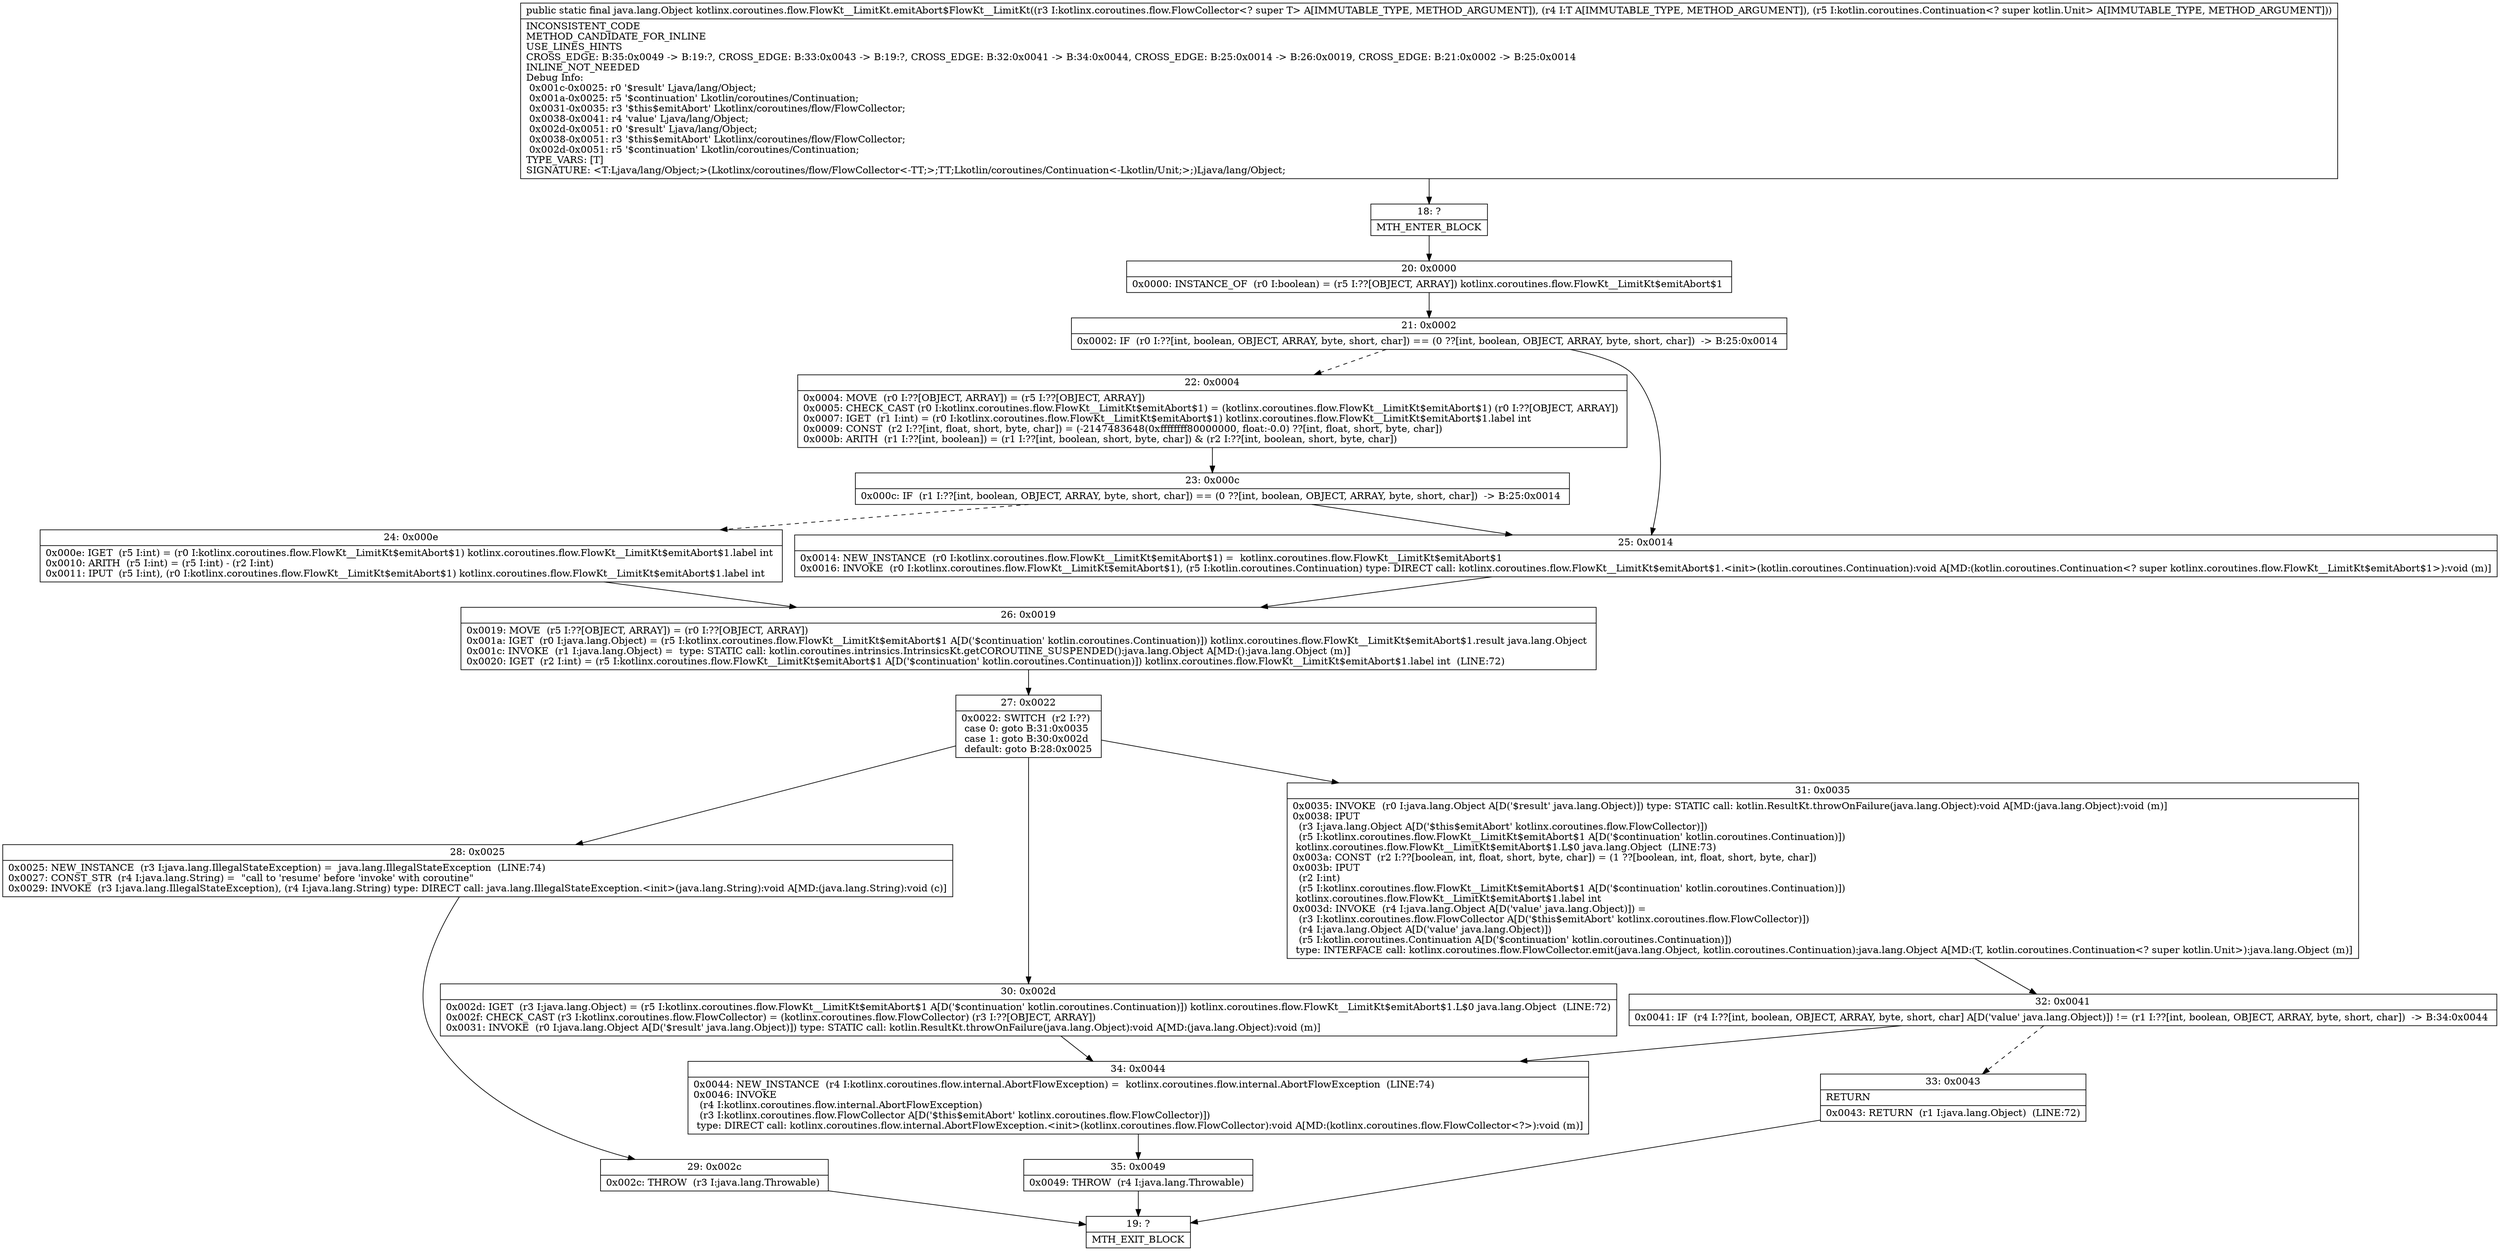 digraph "CFG forkotlinx.coroutines.flow.FlowKt__LimitKt.emitAbort$FlowKt__LimitKt(Lkotlinx\/coroutines\/flow\/FlowCollector;Ljava\/lang\/Object;Lkotlin\/coroutines\/Continuation;)Ljava\/lang\/Object;" {
Node_18 [shape=record,label="{18\:\ ?|MTH_ENTER_BLOCK\l}"];
Node_20 [shape=record,label="{20\:\ 0x0000|0x0000: INSTANCE_OF  (r0 I:boolean) = (r5 I:??[OBJECT, ARRAY]) kotlinx.coroutines.flow.FlowKt__LimitKt$emitAbort$1 \l}"];
Node_21 [shape=record,label="{21\:\ 0x0002|0x0002: IF  (r0 I:??[int, boolean, OBJECT, ARRAY, byte, short, char]) == (0 ??[int, boolean, OBJECT, ARRAY, byte, short, char])  \-\> B:25:0x0014 \l}"];
Node_22 [shape=record,label="{22\:\ 0x0004|0x0004: MOVE  (r0 I:??[OBJECT, ARRAY]) = (r5 I:??[OBJECT, ARRAY]) \l0x0005: CHECK_CAST (r0 I:kotlinx.coroutines.flow.FlowKt__LimitKt$emitAbort$1) = (kotlinx.coroutines.flow.FlowKt__LimitKt$emitAbort$1) (r0 I:??[OBJECT, ARRAY]) \l0x0007: IGET  (r1 I:int) = (r0 I:kotlinx.coroutines.flow.FlowKt__LimitKt$emitAbort$1) kotlinx.coroutines.flow.FlowKt__LimitKt$emitAbort$1.label int \l0x0009: CONST  (r2 I:??[int, float, short, byte, char]) = (\-2147483648(0xffffffff80000000, float:\-0.0) ??[int, float, short, byte, char]) \l0x000b: ARITH  (r1 I:??[int, boolean]) = (r1 I:??[int, boolean, short, byte, char]) & (r2 I:??[int, boolean, short, byte, char]) \l}"];
Node_23 [shape=record,label="{23\:\ 0x000c|0x000c: IF  (r1 I:??[int, boolean, OBJECT, ARRAY, byte, short, char]) == (0 ??[int, boolean, OBJECT, ARRAY, byte, short, char])  \-\> B:25:0x0014 \l}"];
Node_24 [shape=record,label="{24\:\ 0x000e|0x000e: IGET  (r5 I:int) = (r0 I:kotlinx.coroutines.flow.FlowKt__LimitKt$emitAbort$1) kotlinx.coroutines.flow.FlowKt__LimitKt$emitAbort$1.label int \l0x0010: ARITH  (r5 I:int) = (r5 I:int) \- (r2 I:int) \l0x0011: IPUT  (r5 I:int), (r0 I:kotlinx.coroutines.flow.FlowKt__LimitKt$emitAbort$1) kotlinx.coroutines.flow.FlowKt__LimitKt$emitAbort$1.label int \l}"];
Node_26 [shape=record,label="{26\:\ 0x0019|0x0019: MOVE  (r5 I:??[OBJECT, ARRAY]) = (r0 I:??[OBJECT, ARRAY]) \l0x001a: IGET  (r0 I:java.lang.Object) = (r5 I:kotlinx.coroutines.flow.FlowKt__LimitKt$emitAbort$1 A[D('$continuation' kotlin.coroutines.Continuation)]) kotlinx.coroutines.flow.FlowKt__LimitKt$emitAbort$1.result java.lang.Object \l0x001c: INVOKE  (r1 I:java.lang.Object) =  type: STATIC call: kotlin.coroutines.intrinsics.IntrinsicsKt.getCOROUTINE_SUSPENDED():java.lang.Object A[MD:():java.lang.Object (m)]\l0x0020: IGET  (r2 I:int) = (r5 I:kotlinx.coroutines.flow.FlowKt__LimitKt$emitAbort$1 A[D('$continuation' kotlin.coroutines.Continuation)]) kotlinx.coroutines.flow.FlowKt__LimitKt$emitAbort$1.label int  (LINE:72)\l}"];
Node_27 [shape=record,label="{27\:\ 0x0022|0x0022: SWITCH  (r2 I:??)\l case 0: goto B:31:0x0035\l case 1: goto B:30:0x002d\l default: goto B:28:0x0025 \l}"];
Node_28 [shape=record,label="{28\:\ 0x0025|0x0025: NEW_INSTANCE  (r3 I:java.lang.IllegalStateException) =  java.lang.IllegalStateException  (LINE:74)\l0x0027: CONST_STR  (r4 I:java.lang.String) =  \"call to 'resume' before 'invoke' with coroutine\" \l0x0029: INVOKE  (r3 I:java.lang.IllegalStateException), (r4 I:java.lang.String) type: DIRECT call: java.lang.IllegalStateException.\<init\>(java.lang.String):void A[MD:(java.lang.String):void (c)]\l}"];
Node_29 [shape=record,label="{29\:\ 0x002c|0x002c: THROW  (r3 I:java.lang.Throwable) \l}"];
Node_19 [shape=record,label="{19\:\ ?|MTH_EXIT_BLOCK\l}"];
Node_30 [shape=record,label="{30\:\ 0x002d|0x002d: IGET  (r3 I:java.lang.Object) = (r5 I:kotlinx.coroutines.flow.FlowKt__LimitKt$emitAbort$1 A[D('$continuation' kotlin.coroutines.Continuation)]) kotlinx.coroutines.flow.FlowKt__LimitKt$emitAbort$1.L$0 java.lang.Object  (LINE:72)\l0x002f: CHECK_CAST (r3 I:kotlinx.coroutines.flow.FlowCollector) = (kotlinx.coroutines.flow.FlowCollector) (r3 I:??[OBJECT, ARRAY]) \l0x0031: INVOKE  (r0 I:java.lang.Object A[D('$result' java.lang.Object)]) type: STATIC call: kotlin.ResultKt.throwOnFailure(java.lang.Object):void A[MD:(java.lang.Object):void (m)]\l}"];
Node_34 [shape=record,label="{34\:\ 0x0044|0x0044: NEW_INSTANCE  (r4 I:kotlinx.coroutines.flow.internal.AbortFlowException) =  kotlinx.coroutines.flow.internal.AbortFlowException  (LINE:74)\l0x0046: INVOKE  \l  (r4 I:kotlinx.coroutines.flow.internal.AbortFlowException)\l  (r3 I:kotlinx.coroutines.flow.FlowCollector A[D('$this$emitAbort' kotlinx.coroutines.flow.FlowCollector)])\l type: DIRECT call: kotlinx.coroutines.flow.internal.AbortFlowException.\<init\>(kotlinx.coroutines.flow.FlowCollector):void A[MD:(kotlinx.coroutines.flow.FlowCollector\<?\>):void (m)]\l}"];
Node_35 [shape=record,label="{35\:\ 0x0049|0x0049: THROW  (r4 I:java.lang.Throwable) \l}"];
Node_31 [shape=record,label="{31\:\ 0x0035|0x0035: INVOKE  (r0 I:java.lang.Object A[D('$result' java.lang.Object)]) type: STATIC call: kotlin.ResultKt.throwOnFailure(java.lang.Object):void A[MD:(java.lang.Object):void (m)]\l0x0038: IPUT  \l  (r3 I:java.lang.Object A[D('$this$emitAbort' kotlinx.coroutines.flow.FlowCollector)])\l  (r5 I:kotlinx.coroutines.flow.FlowKt__LimitKt$emitAbort$1 A[D('$continuation' kotlin.coroutines.Continuation)])\l kotlinx.coroutines.flow.FlowKt__LimitKt$emitAbort$1.L$0 java.lang.Object  (LINE:73)\l0x003a: CONST  (r2 I:??[boolean, int, float, short, byte, char]) = (1 ??[boolean, int, float, short, byte, char]) \l0x003b: IPUT  \l  (r2 I:int)\l  (r5 I:kotlinx.coroutines.flow.FlowKt__LimitKt$emitAbort$1 A[D('$continuation' kotlin.coroutines.Continuation)])\l kotlinx.coroutines.flow.FlowKt__LimitKt$emitAbort$1.label int \l0x003d: INVOKE  (r4 I:java.lang.Object A[D('value' java.lang.Object)]) = \l  (r3 I:kotlinx.coroutines.flow.FlowCollector A[D('$this$emitAbort' kotlinx.coroutines.flow.FlowCollector)])\l  (r4 I:java.lang.Object A[D('value' java.lang.Object)])\l  (r5 I:kotlin.coroutines.Continuation A[D('$continuation' kotlin.coroutines.Continuation)])\l type: INTERFACE call: kotlinx.coroutines.flow.FlowCollector.emit(java.lang.Object, kotlin.coroutines.Continuation):java.lang.Object A[MD:(T, kotlin.coroutines.Continuation\<? super kotlin.Unit\>):java.lang.Object (m)]\l}"];
Node_32 [shape=record,label="{32\:\ 0x0041|0x0041: IF  (r4 I:??[int, boolean, OBJECT, ARRAY, byte, short, char] A[D('value' java.lang.Object)]) != (r1 I:??[int, boolean, OBJECT, ARRAY, byte, short, char])  \-\> B:34:0x0044 \l}"];
Node_33 [shape=record,label="{33\:\ 0x0043|RETURN\l|0x0043: RETURN  (r1 I:java.lang.Object)  (LINE:72)\l}"];
Node_25 [shape=record,label="{25\:\ 0x0014|0x0014: NEW_INSTANCE  (r0 I:kotlinx.coroutines.flow.FlowKt__LimitKt$emitAbort$1) =  kotlinx.coroutines.flow.FlowKt__LimitKt$emitAbort$1 \l0x0016: INVOKE  (r0 I:kotlinx.coroutines.flow.FlowKt__LimitKt$emitAbort$1), (r5 I:kotlin.coroutines.Continuation) type: DIRECT call: kotlinx.coroutines.flow.FlowKt__LimitKt$emitAbort$1.\<init\>(kotlin.coroutines.Continuation):void A[MD:(kotlin.coroutines.Continuation\<? super kotlinx.coroutines.flow.FlowKt__LimitKt$emitAbort$1\>):void (m)]\l}"];
MethodNode[shape=record,label="{public static final java.lang.Object kotlinx.coroutines.flow.FlowKt__LimitKt.emitAbort$FlowKt__LimitKt((r3 I:kotlinx.coroutines.flow.FlowCollector\<? super T\> A[IMMUTABLE_TYPE, METHOD_ARGUMENT]), (r4 I:T A[IMMUTABLE_TYPE, METHOD_ARGUMENT]), (r5 I:kotlin.coroutines.Continuation\<? super kotlin.Unit\> A[IMMUTABLE_TYPE, METHOD_ARGUMENT]))  | INCONSISTENT_CODE\lMETHOD_CANDIDATE_FOR_INLINE\lUSE_LINES_HINTS\lCROSS_EDGE: B:35:0x0049 \-\> B:19:?, CROSS_EDGE: B:33:0x0043 \-\> B:19:?, CROSS_EDGE: B:32:0x0041 \-\> B:34:0x0044, CROSS_EDGE: B:25:0x0014 \-\> B:26:0x0019, CROSS_EDGE: B:21:0x0002 \-\> B:25:0x0014\lINLINE_NOT_NEEDED\lDebug Info:\l  0x001c\-0x0025: r0 '$result' Ljava\/lang\/Object;\l  0x001a\-0x0025: r5 '$continuation' Lkotlin\/coroutines\/Continuation;\l  0x0031\-0x0035: r3 '$this$emitAbort' Lkotlinx\/coroutines\/flow\/FlowCollector;\l  0x0038\-0x0041: r4 'value' Ljava\/lang\/Object;\l  0x002d\-0x0051: r0 '$result' Ljava\/lang\/Object;\l  0x0038\-0x0051: r3 '$this$emitAbort' Lkotlinx\/coroutines\/flow\/FlowCollector;\l  0x002d\-0x0051: r5 '$continuation' Lkotlin\/coroutines\/Continuation;\lTYPE_VARS: [T]\lSIGNATURE: \<T:Ljava\/lang\/Object;\>(Lkotlinx\/coroutines\/flow\/FlowCollector\<\-TT;\>;TT;Lkotlin\/coroutines\/Continuation\<\-Lkotlin\/Unit;\>;)Ljava\/lang\/Object;\l}"];
MethodNode -> Node_18;Node_18 -> Node_20;
Node_20 -> Node_21;
Node_21 -> Node_22[style=dashed];
Node_21 -> Node_25;
Node_22 -> Node_23;
Node_23 -> Node_24[style=dashed];
Node_23 -> Node_25;
Node_24 -> Node_26;
Node_26 -> Node_27;
Node_27 -> Node_28;
Node_27 -> Node_30;
Node_27 -> Node_31;
Node_28 -> Node_29;
Node_29 -> Node_19;
Node_30 -> Node_34;
Node_34 -> Node_35;
Node_35 -> Node_19;
Node_31 -> Node_32;
Node_32 -> Node_33[style=dashed];
Node_32 -> Node_34;
Node_33 -> Node_19;
Node_25 -> Node_26;
}

